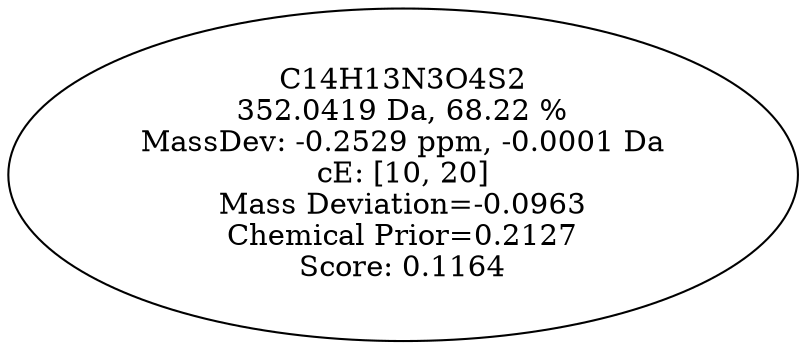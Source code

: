 strict digraph {
v1 [label="C14H13N3O4S2\n352.0419 Da, 68.22 %\nMassDev: -0.2529 ppm, -0.0001 Da\ncE: [10, 20]\nMass Deviation=-0.0963\nChemical Prior=0.2127\nScore: 0.1164"];
}